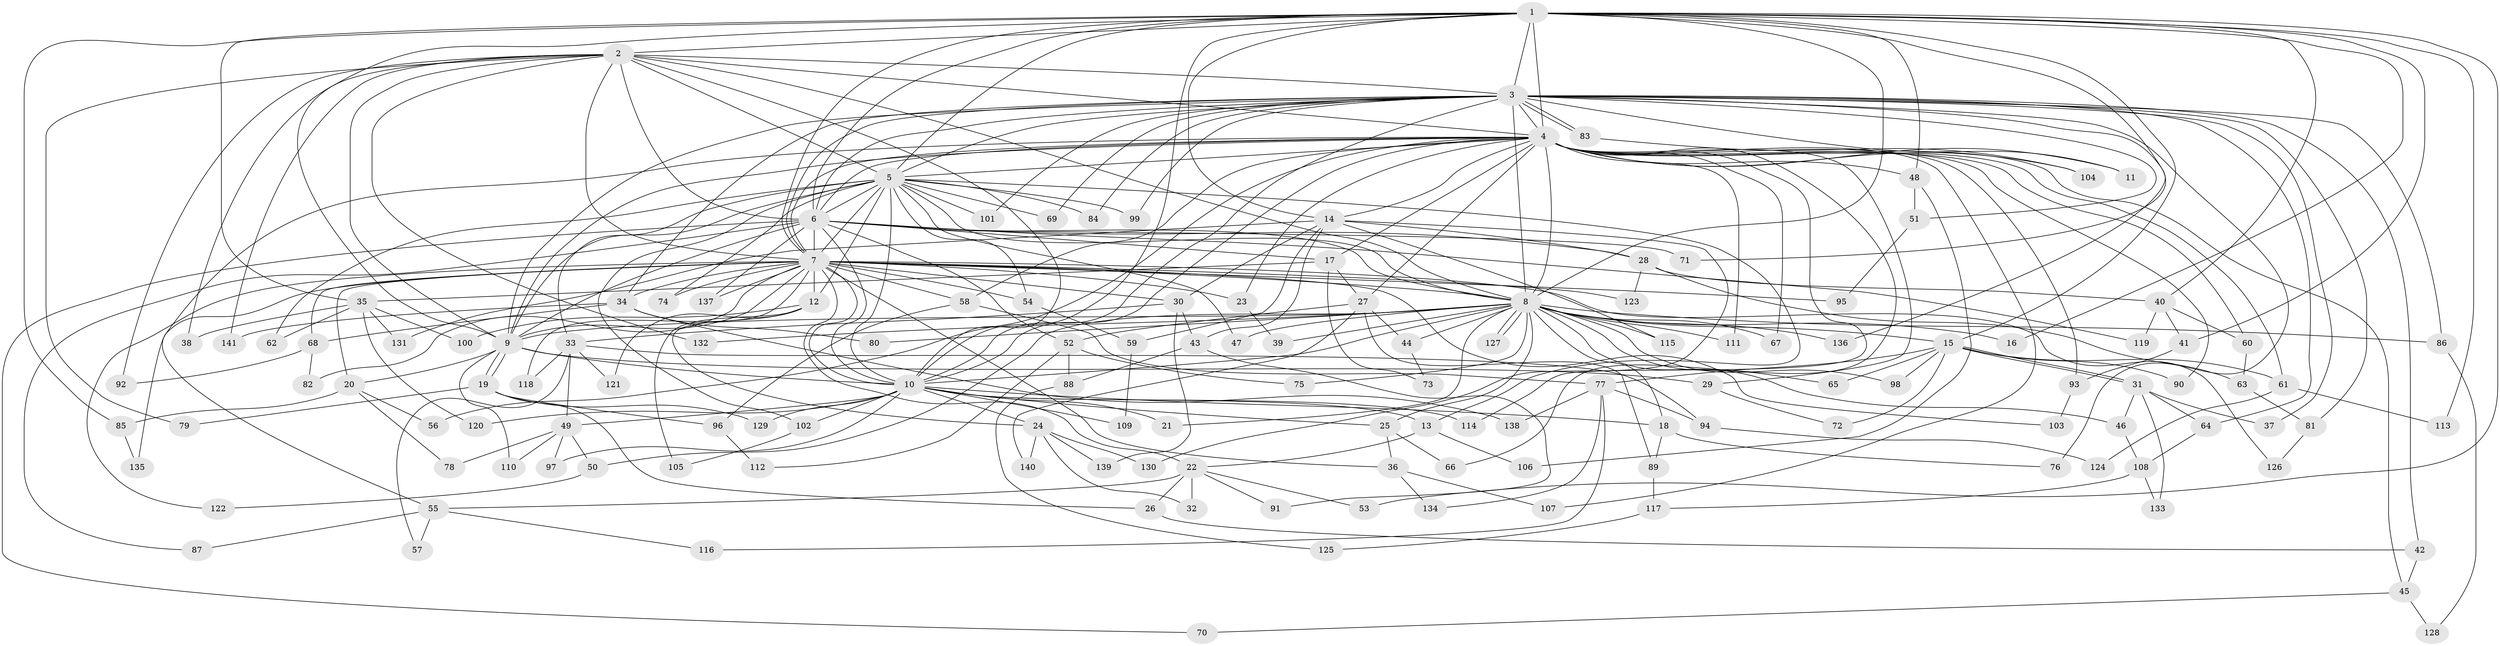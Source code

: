 // Generated by graph-tools (version 1.1) at 2025/49/03/09/25 03:49:42]
// undirected, 141 vertices, 307 edges
graph export_dot {
graph [start="1"]
  node [color=gray90,style=filled];
  1;
  2;
  3;
  4;
  5;
  6;
  7;
  8;
  9;
  10;
  11;
  12;
  13;
  14;
  15;
  16;
  17;
  18;
  19;
  20;
  21;
  22;
  23;
  24;
  25;
  26;
  27;
  28;
  29;
  30;
  31;
  32;
  33;
  34;
  35;
  36;
  37;
  38;
  39;
  40;
  41;
  42;
  43;
  44;
  45;
  46;
  47;
  48;
  49;
  50;
  51;
  52;
  53;
  54;
  55;
  56;
  57;
  58;
  59;
  60;
  61;
  62;
  63;
  64;
  65;
  66;
  67;
  68;
  69;
  70;
  71;
  72;
  73;
  74;
  75;
  76;
  77;
  78;
  79;
  80;
  81;
  82;
  83;
  84;
  85;
  86;
  87;
  88;
  89;
  90;
  91;
  92;
  93;
  94;
  95;
  96;
  97;
  98;
  99;
  100;
  101;
  102;
  103;
  104;
  105;
  106;
  107;
  108;
  109;
  110;
  111;
  112;
  113;
  114;
  115;
  116;
  117;
  118;
  119;
  120;
  121;
  122;
  123;
  124;
  125;
  126;
  127;
  128;
  129;
  130;
  131;
  132;
  133;
  134;
  135;
  136;
  137;
  138;
  139;
  140;
  141;
  1 -- 2;
  1 -- 3;
  1 -- 4;
  1 -- 5;
  1 -- 6;
  1 -- 7;
  1 -- 8;
  1 -- 9;
  1 -- 10;
  1 -- 14;
  1 -- 15;
  1 -- 16;
  1 -- 35;
  1 -- 40;
  1 -- 41;
  1 -- 48;
  1 -- 53;
  1 -- 71;
  1 -- 85;
  1 -- 113;
  2 -- 3;
  2 -- 4;
  2 -- 5;
  2 -- 6;
  2 -- 7;
  2 -- 8;
  2 -- 9;
  2 -- 10;
  2 -- 38;
  2 -- 79;
  2 -- 92;
  2 -- 132;
  2 -- 141;
  3 -- 4;
  3 -- 5;
  3 -- 6;
  3 -- 7;
  3 -- 8;
  3 -- 9;
  3 -- 10;
  3 -- 11;
  3 -- 34;
  3 -- 37;
  3 -- 42;
  3 -- 51;
  3 -- 64;
  3 -- 69;
  3 -- 76;
  3 -- 81;
  3 -- 83;
  3 -- 83;
  3 -- 84;
  3 -- 86;
  3 -- 99;
  3 -- 101;
  3 -- 136;
  4 -- 5;
  4 -- 6;
  4 -- 7;
  4 -- 8;
  4 -- 9;
  4 -- 10;
  4 -- 11;
  4 -- 14;
  4 -- 17;
  4 -- 23;
  4 -- 27;
  4 -- 29;
  4 -- 45;
  4 -- 48;
  4 -- 55;
  4 -- 56;
  4 -- 58;
  4 -- 60;
  4 -- 61;
  4 -- 66;
  4 -- 67;
  4 -- 90;
  4 -- 93;
  4 -- 104;
  4 -- 107;
  4 -- 111;
  4 -- 114;
  5 -- 6;
  5 -- 7;
  5 -- 8;
  5 -- 9;
  5 -- 10;
  5 -- 12;
  5 -- 13;
  5 -- 33;
  5 -- 47;
  5 -- 54;
  5 -- 62;
  5 -- 69;
  5 -- 74;
  5 -- 84;
  5 -- 99;
  5 -- 101;
  5 -- 102;
  6 -- 7;
  6 -- 8;
  6 -- 9;
  6 -- 10;
  6 -- 17;
  6 -- 28;
  6 -- 52;
  6 -- 70;
  6 -- 71;
  6 -- 87;
  6 -- 119;
  6 -- 137;
  7 -- 8;
  7 -- 9;
  7 -- 10;
  7 -- 12;
  7 -- 20;
  7 -- 22;
  7 -- 23;
  7 -- 30;
  7 -- 34;
  7 -- 36;
  7 -- 54;
  7 -- 58;
  7 -- 68;
  7 -- 74;
  7 -- 82;
  7 -- 95;
  7 -- 103;
  7 -- 118;
  7 -- 122;
  7 -- 123;
  7 -- 126;
  7 -- 135;
  7 -- 137;
  8 -- 9;
  8 -- 10;
  8 -- 15;
  8 -- 16;
  8 -- 18;
  8 -- 21;
  8 -- 25;
  8 -- 39;
  8 -- 44;
  8 -- 46;
  8 -- 47;
  8 -- 50;
  8 -- 65;
  8 -- 67;
  8 -- 75;
  8 -- 80;
  8 -- 86;
  8 -- 98;
  8 -- 111;
  8 -- 115;
  8 -- 127;
  8 -- 127;
  8 -- 132;
  8 -- 136;
  9 -- 10;
  9 -- 19;
  9 -- 19;
  9 -- 20;
  9 -- 29;
  9 -- 110;
  10 -- 13;
  10 -- 18;
  10 -- 21;
  10 -- 24;
  10 -- 25;
  10 -- 49;
  10 -- 97;
  10 -- 102;
  10 -- 109;
  10 -- 114;
  10 -- 120;
  10 -- 129;
  12 -- 24;
  12 -- 100;
  12 -- 105;
  12 -- 121;
  13 -- 22;
  13 -- 106;
  14 -- 28;
  14 -- 30;
  14 -- 43;
  14 -- 59;
  14 -- 115;
  14 -- 130;
  14 -- 131;
  15 -- 31;
  15 -- 31;
  15 -- 61;
  15 -- 65;
  15 -- 72;
  15 -- 77;
  15 -- 90;
  15 -- 98;
  17 -- 27;
  17 -- 35;
  17 -- 73;
  18 -- 76;
  18 -- 89;
  19 -- 26;
  19 -- 79;
  19 -- 96;
  19 -- 129;
  20 -- 56;
  20 -- 78;
  20 -- 85;
  22 -- 26;
  22 -- 32;
  22 -- 53;
  22 -- 55;
  22 -- 91;
  23 -- 39;
  24 -- 32;
  24 -- 130;
  24 -- 139;
  24 -- 140;
  25 -- 36;
  25 -- 66;
  26 -- 42;
  27 -- 44;
  27 -- 52;
  27 -- 89;
  27 -- 140;
  28 -- 40;
  28 -- 63;
  28 -- 123;
  29 -- 72;
  30 -- 33;
  30 -- 43;
  30 -- 139;
  31 -- 37;
  31 -- 46;
  31 -- 64;
  31 -- 133;
  33 -- 49;
  33 -- 57;
  33 -- 94;
  33 -- 118;
  33 -- 121;
  34 -- 68;
  34 -- 80;
  34 -- 138;
  34 -- 141;
  35 -- 38;
  35 -- 62;
  35 -- 100;
  35 -- 120;
  35 -- 131;
  36 -- 107;
  36 -- 134;
  40 -- 41;
  40 -- 60;
  40 -- 119;
  41 -- 93;
  42 -- 45;
  43 -- 88;
  43 -- 91;
  44 -- 73;
  45 -- 70;
  45 -- 128;
  46 -- 108;
  48 -- 51;
  48 -- 106;
  49 -- 50;
  49 -- 78;
  49 -- 97;
  49 -- 110;
  50 -- 122;
  51 -- 95;
  52 -- 75;
  52 -- 88;
  52 -- 112;
  54 -- 59;
  55 -- 57;
  55 -- 87;
  55 -- 116;
  58 -- 77;
  58 -- 96;
  59 -- 109;
  60 -- 63;
  61 -- 113;
  61 -- 124;
  63 -- 81;
  64 -- 108;
  68 -- 82;
  68 -- 92;
  77 -- 94;
  77 -- 116;
  77 -- 134;
  77 -- 138;
  81 -- 126;
  83 -- 104;
  85 -- 135;
  86 -- 128;
  88 -- 125;
  89 -- 117;
  93 -- 103;
  94 -- 124;
  96 -- 112;
  102 -- 105;
  108 -- 117;
  108 -- 133;
  117 -- 125;
}
